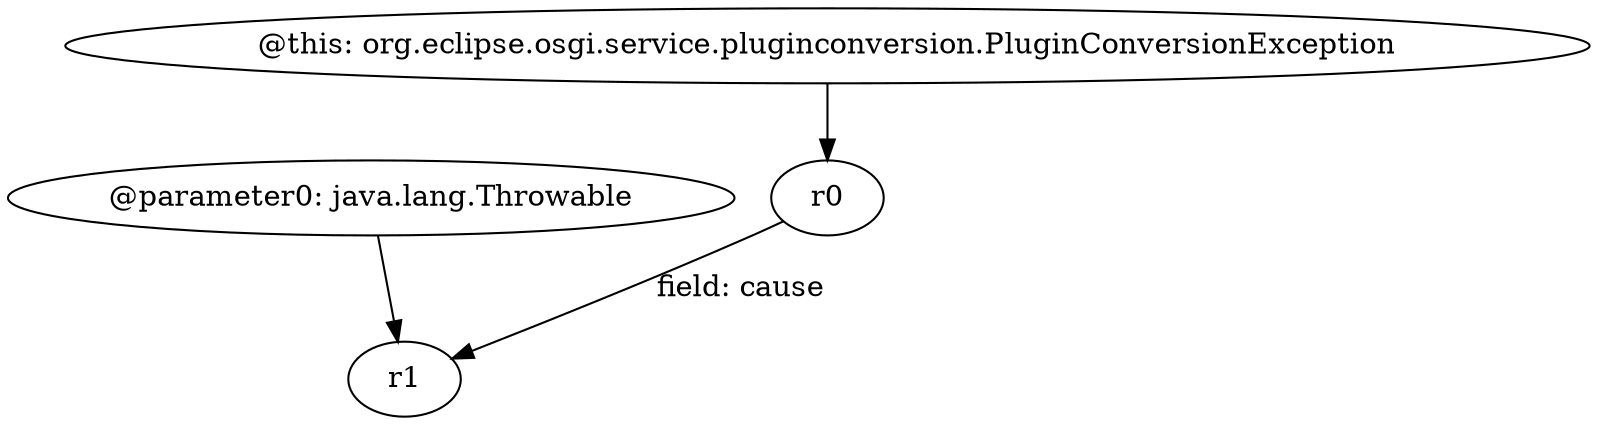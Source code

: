 digraph g {
0[label="r0"]
1[label="r1"]
0->1[label="field: cause"]
2[label="@this: org.eclipse.osgi.service.pluginconversion.PluginConversionException"]
2->0[label=""]
3[label="@parameter0: java.lang.Throwable"]
3->1[label=""]
}